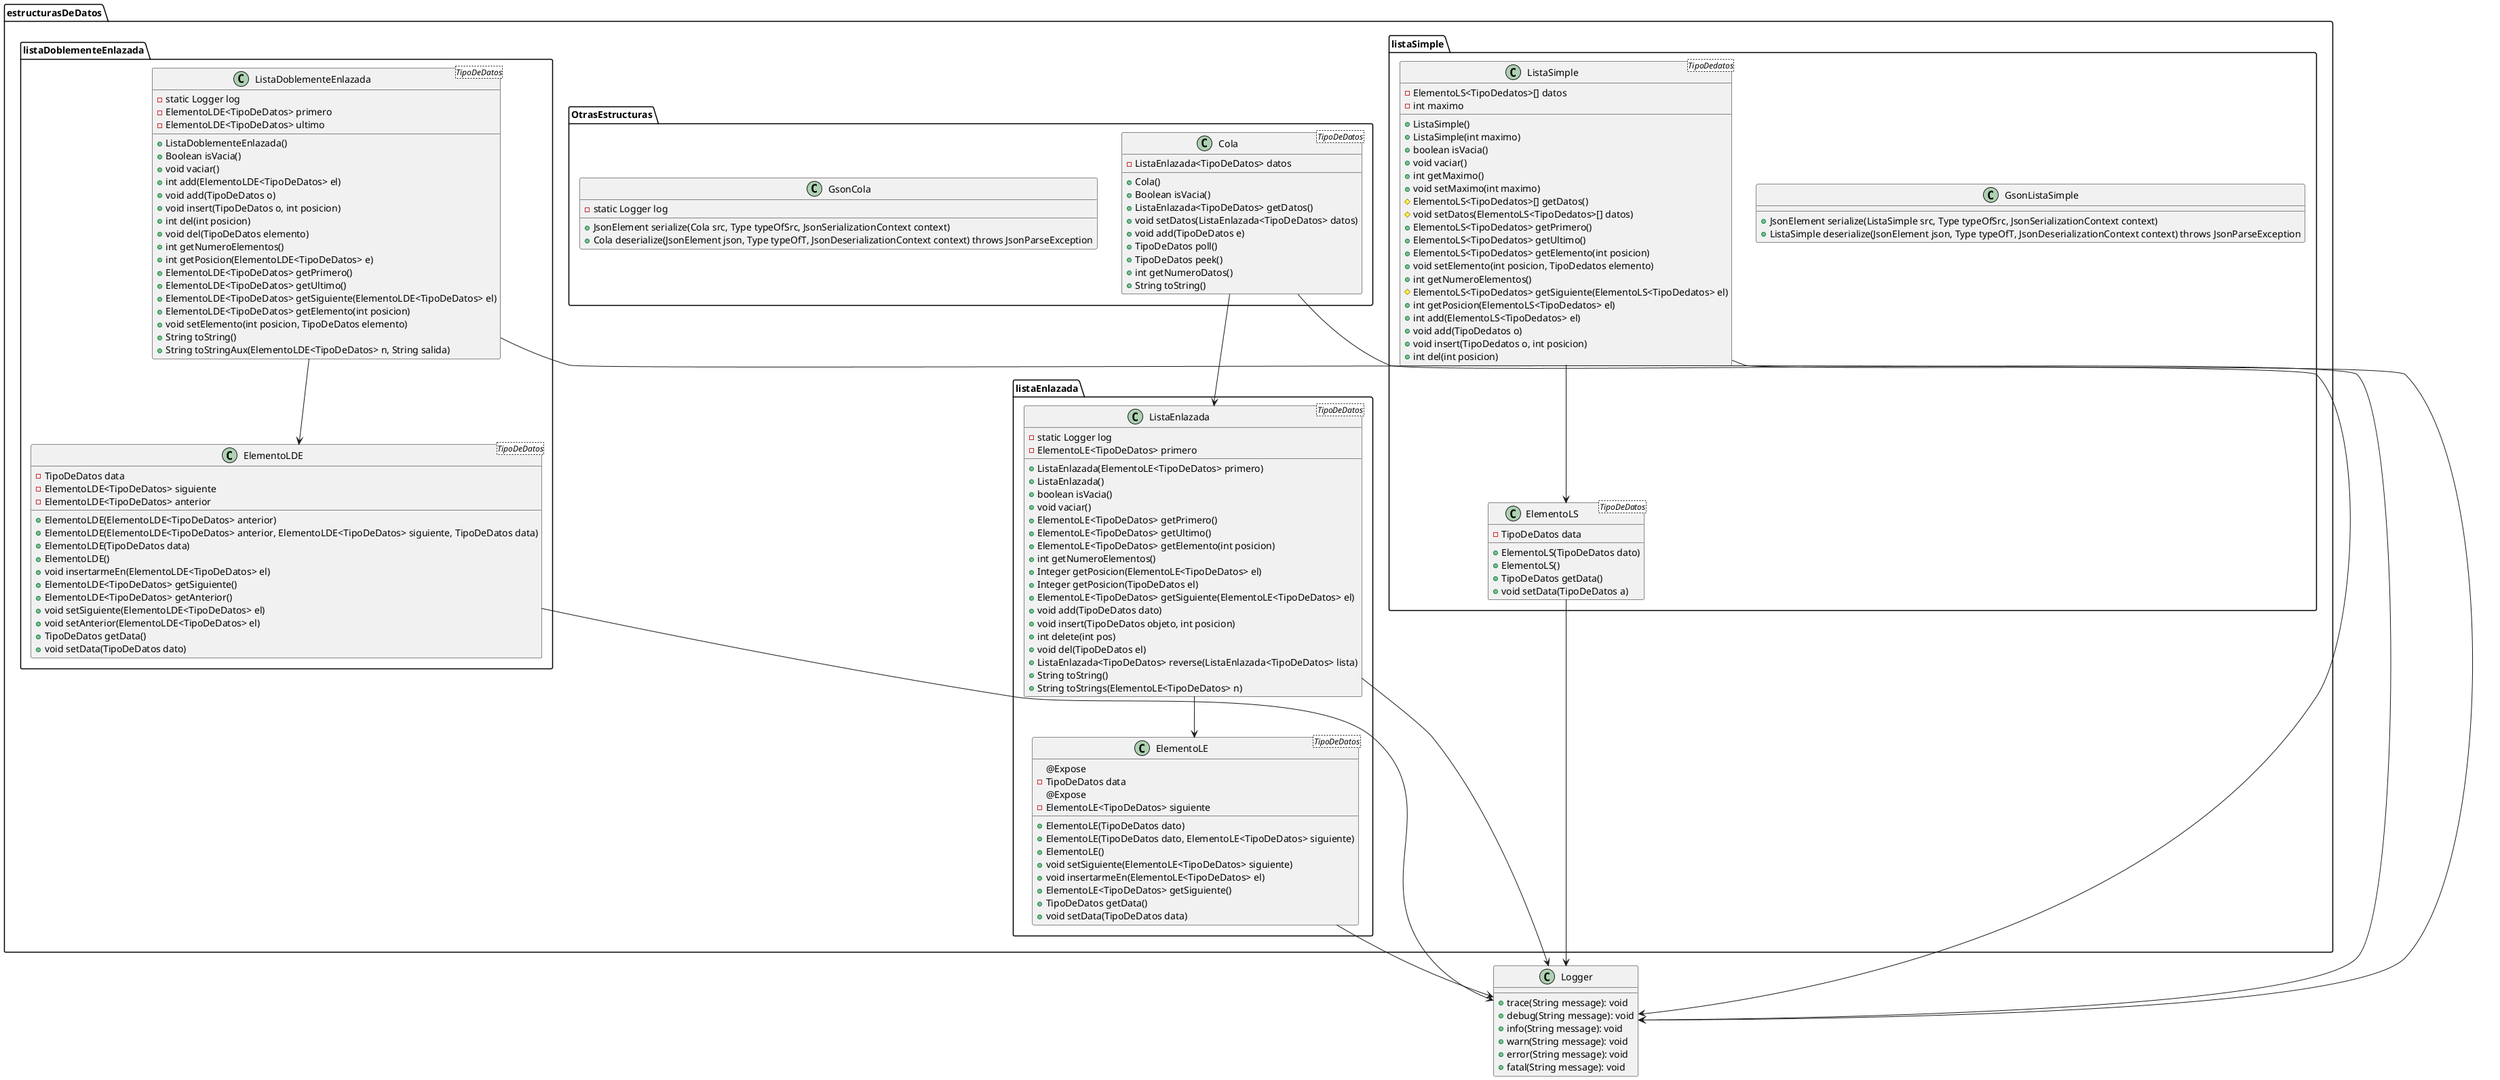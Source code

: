 @startuml
'https://plantuml.com/class-diagram



package estructurasDeDatos.listaDoblementeEnlazada {
    class ElementoLDE<TipoDeDatos> {
        - TipoDeDatos data
        - ElementoLDE<TipoDeDatos> siguiente
        - ElementoLDE<TipoDeDatos> anterior
        + ElementoLDE(ElementoLDE<TipoDeDatos> anterior)
        + ElementoLDE(ElementoLDE<TipoDeDatos> anterior, ElementoLDE<TipoDeDatos> siguiente, TipoDeDatos data)
        + ElementoLDE(TipoDeDatos data)
        + ElementoLDE()
        + void insertarmeEn(ElementoLDE<TipoDeDatos> el)
        + ElementoLDE<TipoDeDatos> getSiguiente()
        + ElementoLDE<TipoDeDatos> getAnterior()
        + void setSiguiente(ElementoLDE<TipoDeDatos> el)
        + void setAnterior(ElementoLDE<TipoDeDatos> el)
        + TipoDeDatos getData()
        + void setData(TipoDeDatos dato)
    }
    class ListaDoblementeEnlazada<TipoDeDatos> {
        - static Logger log
        - ElementoLDE<TipoDeDatos> primero
        - ElementoLDE<TipoDeDatos> ultimo
        + ListaDoblementeEnlazada()
        + Boolean isVacia()
        + void vaciar()
        + int add(ElementoLDE<TipoDeDatos> el)
        + void add(TipoDeDatos o)
        + void insert(TipoDeDatos o, int posicion)
        + int del(int posicion)
        + void del(TipoDeDatos elemento)
        + int getNumeroElementos()
        + int getPosicion(ElementoLDE<TipoDeDatos> e)
        + ElementoLDE<TipoDeDatos> getPrimero()
        + ElementoLDE<TipoDeDatos> getUltimo()
        + ElementoLDE<TipoDeDatos> getSiguiente(ElementoLDE<TipoDeDatos> el)
        + ElementoLDE<TipoDeDatos> getElemento(int posicion)
        + void setElemento(int posicion, TipoDeDatos elemento)
        + String toString()
        + String toStringAux(ElementoLDE<TipoDeDatos> n, String salida)
    }
}

package estructurasDeDatos.listaEnlazada {
    class ElementoLE<TipoDeDatos> {
        @Expose
        - TipoDeDatos data
        @Expose
        - ElementoLE<TipoDeDatos> siguiente

        + ElementoLE(TipoDeDatos dato)
        + ElementoLE(TipoDeDatos dato, ElementoLE<TipoDeDatos> siguiente)
        + ElementoLE()
        + void setSiguiente(ElementoLE<TipoDeDatos> siguiente)
        + void insertarmeEn(ElementoLE<TipoDeDatos> el)
        + ElementoLE<TipoDeDatos> getSiguiente()
        + TipoDeDatos getData()
        + void setData(TipoDeDatos data)
    }
    class ListaEnlazada<TipoDeDatos> {
        - static Logger log
        - ElementoLE<TipoDeDatos> primero

        + ListaEnlazada(ElementoLE<TipoDeDatos> primero)
        + ListaEnlazada()
        + boolean isVacia()
        + void vaciar()
        + ElementoLE<TipoDeDatos> getPrimero()
        + ElementoLE<TipoDeDatos> getUltimo()
        + ElementoLE<TipoDeDatos> getElemento(int posicion)
        + int getNumeroElementos()
        + Integer getPosicion(ElementoLE<TipoDeDatos> el)
        + Integer getPosicion(TipoDeDatos el)
        + ElementoLE<TipoDeDatos> getSiguiente(ElementoLE<TipoDeDatos> el)
        + void add(TipoDeDatos dato)
        + void insert(TipoDeDatos objeto, int posicion)
        + int delete(int pos)
        + void del(TipoDeDatos el)
        + ListaEnlazada<TipoDeDatos> reverse(ListaEnlazada<TipoDeDatos> lista)
        + String toString()
        + String toStrings(ElementoLE<TipoDeDatos> n)
    }
}

package estructurasDeDatos.listaSimple {
    class ElementoLS<TipoDeDatos> {
        - TipoDeDatos data

        + ElementoLS(TipoDeDatos dato)
        + ElementoLS()
        + TipoDeDatos getData()
        + void setData(TipoDeDatos a)
    }
    class GsonListaSimple {
        + JsonElement serialize(ListaSimple src, Type typeOfSrc, JsonSerializationContext context)
        + ListaSimple deserialize(JsonElement json, Type typeOfT, JsonDeserializationContext context) throws JsonParseException
    }
    class ListaSimple<TipoDedatos> {
        - ElementoLS<TipoDedatos>[] datos
        - int maximo

        + ListaSimple()
        + ListaSimple(int maximo)
        + boolean isVacia()
        + void vaciar()
        + int getMaximo()
        + void setMaximo(int maximo)
        # ElementoLS<TipoDedatos>[] getDatos()
        # void setDatos(ElementoLS<TipoDedatos>[] datos)
        + ElementoLS<TipoDedatos> getPrimero()
        + ElementoLS<TipoDedatos> getUltimo()
        + ElementoLS<TipoDedatos> getElemento(int posicion)
        + void setElemento(int posicion, TipoDedatos elemento)
        + int getNumeroElementos()
        # ElementoLS<TipoDedatos> getSiguiente(ElementoLS<TipoDedatos> el)
        + int getPosicion(ElementoLS<TipoDedatos> el)
        + int add(ElementoLS<TipoDedatos> el)
        + void add(TipoDedatos o)
        + void insert(TipoDedatos o, int posicion)
        + int del(int posicion)
    }
}

package estructurasDeDatos.OtrasEstructuras {
    class Cola<TipoDeDatos> {
        - ListaEnlazada<TipoDeDatos> datos

        + Cola()
        + Boolean isVacia()
        + ListaEnlazada<TipoDeDatos> getDatos()
        + void setDatos(ListaEnlazada<TipoDeDatos> datos)
        + void add(TipoDeDatos e)
        + TipoDeDatos poll()
        + TipoDeDatos peek()
        + int getNumeroDatos()
        + String toString()
    }
    class GsonCola {
        - static Logger log

        + JsonElement serialize(Cola src, Type typeOfSrc, JsonSerializationContext context)
        + Cola deserialize(JsonElement json, Type typeOfT, JsonDeserializationContext context) throws JsonParseException
    }

}

ElementoLDE --> Logger
ListaDoblementeEnlazada --> ElementoLDE
ListaDoblementeEnlazada --> Logger

ElementoLE --> Logger
ListaEnlazada --> ElementoLE
ListaEnlazada --> Logger

ElementoLS --> Logger
ListaSimple --> ElementoLS
ListaSimple --> Logger

Cola --> ListaEnlazada
Cola --> Logger

class Logger {
    + trace(String message): void
    + debug(String message): void
    + info(String message): void
    + warn(String message): void
    + error(String message): void
    + fatal(String message): void
}

@enduml
